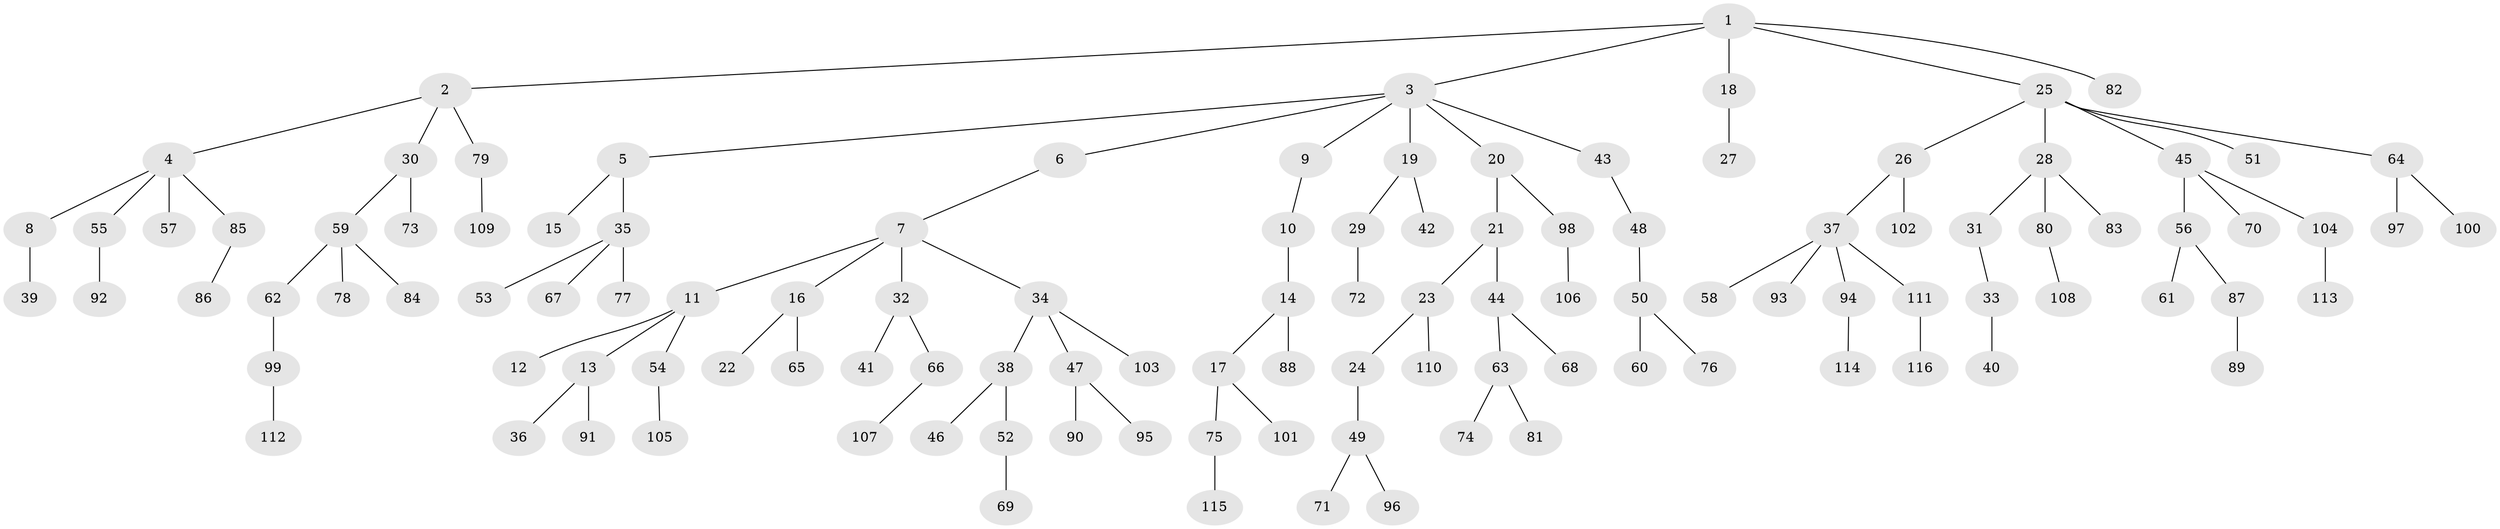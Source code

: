 // Generated by graph-tools (version 1.1) at 2025/11/02/27/25 16:11:29]
// undirected, 116 vertices, 115 edges
graph export_dot {
graph [start="1"]
  node [color=gray90,style=filled];
  1;
  2;
  3;
  4;
  5;
  6;
  7;
  8;
  9;
  10;
  11;
  12;
  13;
  14;
  15;
  16;
  17;
  18;
  19;
  20;
  21;
  22;
  23;
  24;
  25;
  26;
  27;
  28;
  29;
  30;
  31;
  32;
  33;
  34;
  35;
  36;
  37;
  38;
  39;
  40;
  41;
  42;
  43;
  44;
  45;
  46;
  47;
  48;
  49;
  50;
  51;
  52;
  53;
  54;
  55;
  56;
  57;
  58;
  59;
  60;
  61;
  62;
  63;
  64;
  65;
  66;
  67;
  68;
  69;
  70;
  71;
  72;
  73;
  74;
  75;
  76;
  77;
  78;
  79;
  80;
  81;
  82;
  83;
  84;
  85;
  86;
  87;
  88;
  89;
  90;
  91;
  92;
  93;
  94;
  95;
  96;
  97;
  98;
  99;
  100;
  101;
  102;
  103;
  104;
  105;
  106;
  107;
  108;
  109;
  110;
  111;
  112;
  113;
  114;
  115;
  116;
  1 -- 2;
  1 -- 3;
  1 -- 18;
  1 -- 25;
  1 -- 82;
  2 -- 4;
  2 -- 30;
  2 -- 79;
  3 -- 5;
  3 -- 6;
  3 -- 9;
  3 -- 19;
  3 -- 20;
  3 -- 43;
  4 -- 8;
  4 -- 55;
  4 -- 57;
  4 -- 85;
  5 -- 15;
  5 -- 35;
  6 -- 7;
  7 -- 11;
  7 -- 16;
  7 -- 32;
  7 -- 34;
  8 -- 39;
  9 -- 10;
  10 -- 14;
  11 -- 12;
  11 -- 13;
  11 -- 54;
  13 -- 36;
  13 -- 91;
  14 -- 17;
  14 -- 88;
  16 -- 22;
  16 -- 65;
  17 -- 75;
  17 -- 101;
  18 -- 27;
  19 -- 29;
  19 -- 42;
  20 -- 21;
  20 -- 98;
  21 -- 23;
  21 -- 44;
  23 -- 24;
  23 -- 110;
  24 -- 49;
  25 -- 26;
  25 -- 28;
  25 -- 45;
  25 -- 51;
  25 -- 64;
  26 -- 37;
  26 -- 102;
  28 -- 31;
  28 -- 80;
  28 -- 83;
  29 -- 72;
  30 -- 59;
  30 -- 73;
  31 -- 33;
  32 -- 41;
  32 -- 66;
  33 -- 40;
  34 -- 38;
  34 -- 47;
  34 -- 103;
  35 -- 53;
  35 -- 67;
  35 -- 77;
  37 -- 58;
  37 -- 93;
  37 -- 94;
  37 -- 111;
  38 -- 46;
  38 -- 52;
  43 -- 48;
  44 -- 63;
  44 -- 68;
  45 -- 56;
  45 -- 70;
  45 -- 104;
  47 -- 90;
  47 -- 95;
  48 -- 50;
  49 -- 71;
  49 -- 96;
  50 -- 60;
  50 -- 76;
  52 -- 69;
  54 -- 105;
  55 -- 92;
  56 -- 61;
  56 -- 87;
  59 -- 62;
  59 -- 78;
  59 -- 84;
  62 -- 99;
  63 -- 74;
  63 -- 81;
  64 -- 97;
  64 -- 100;
  66 -- 107;
  75 -- 115;
  79 -- 109;
  80 -- 108;
  85 -- 86;
  87 -- 89;
  94 -- 114;
  98 -- 106;
  99 -- 112;
  104 -- 113;
  111 -- 116;
}
